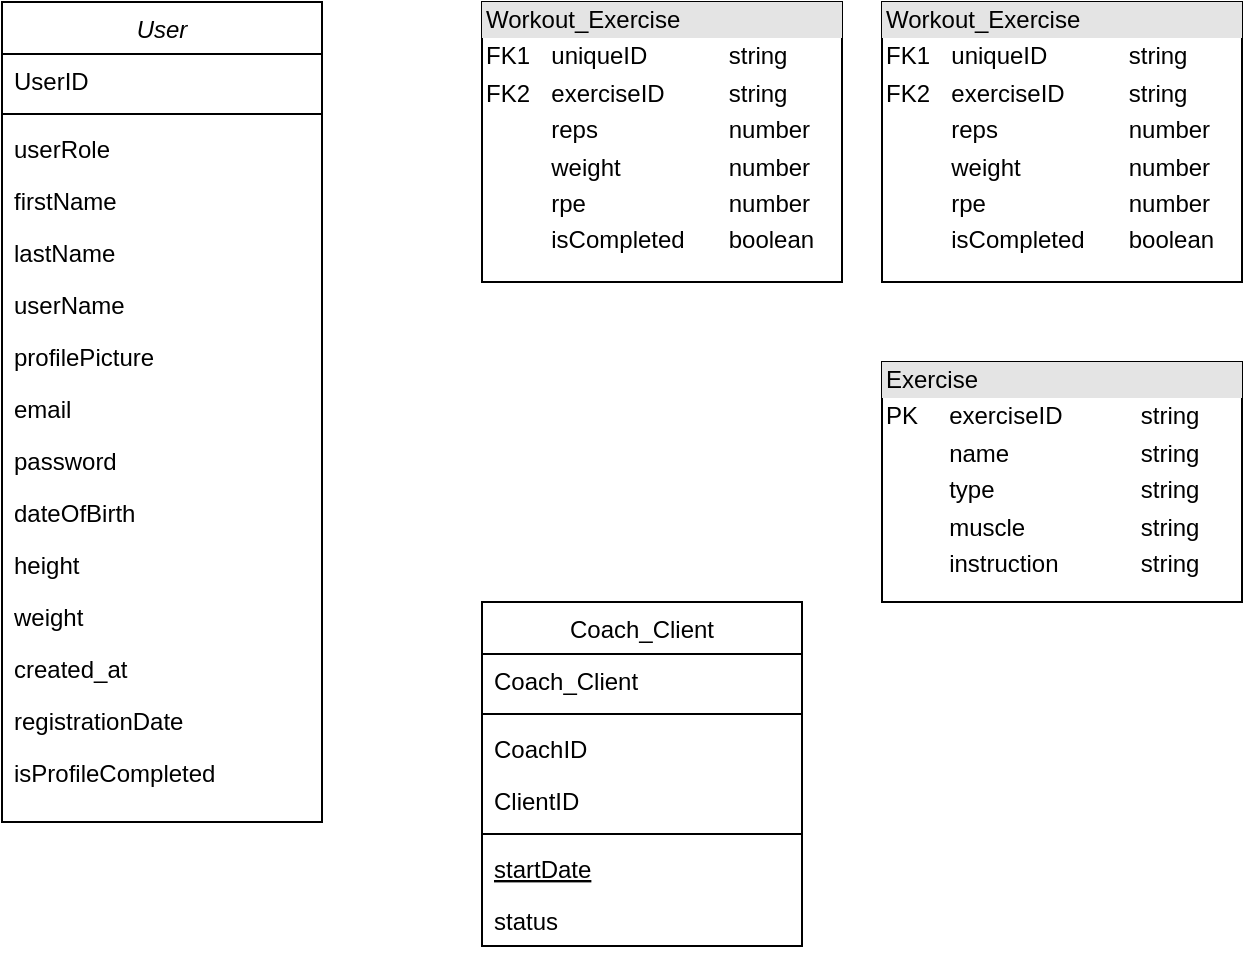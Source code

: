 <mxfile version="24.7.4">
  <diagram id="C5RBs43oDa-KdzZeNtuy" name="Page-1">
    <mxGraphModel dx="438" dy="233" grid="1" gridSize="10" guides="1" tooltips="1" connect="1" arrows="1" fold="1" page="1" pageScale="1" pageWidth="827" pageHeight="1169" math="0" shadow="0">
      <root>
        <mxCell id="WIyWlLk6GJQsqaUBKTNV-0" />
        <mxCell id="WIyWlLk6GJQsqaUBKTNV-1" parent="WIyWlLk6GJQsqaUBKTNV-0" />
        <mxCell id="zkfFHV4jXpPFQw0GAbJ--0" value="User" style="swimlane;fontStyle=2;align=center;verticalAlign=top;childLayout=stackLayout;horizontal=1;startSize=26;horizontalStack=0;resizeParent=1;resizeLast=0;collapsible=1;marginBottom=0;rounded=0;shadow=0;strokeWidth=1;" parent="WIyWlLk6GJQsqaUBKTNV-1" vertex="1">
          <mxGeometry x="80" y="40" width="160" height="410" as="geometry">
            <mxRectangle x="230" y="140" width="160" height="26" as="alternateBounds" />
          </mxGeometry>
        </mxCell>
        <mxCell id="zkfFHV4jXpPFQw0GAbJ--3" value="UserID" style="text;align=left;verticalAlign=top;spacingLeft=4;spacingRight=4;overflow=hidden;rotatable=0;points=[[0,0.5],[1,0.5]];portConstraint=eastwest;rounded=0;shadow=0;html=0;" parent="zkfFHV4jXpPFQw0GAbJ--0" vertex="1">
          <mxGeometry y="26" width="160" height="26" as="geometry" />
        </mxCell>
        <mxCell id="zkfFHV4jXpPFQw0GAbJ--4" value="" style="line;html=1;strokeWidth=1;align=left;verticalAlign=middle;spacingTop=-1;spacingLeft=3;spacingRight=3;rotatable=0;labelPosition=right;points=[];portConstraint=eastwest;" parent="zkfFHV4jXpPFQw0GAbJ--0" vertex="1">
          <mxGeometry y="52" width="160" height="8" as="geometry" />
        </mxCell>
        <mxCell id="USGIPVbazpaZVFJs4EoO-24" value="userRole" style="text;align=left;verticalAlign=top;spacingLeft=4;spacingRight=4;overflow=hidden;rotatable=0;points=[[0,0.5],[1,0.5]];portConstraint=eastwest;" vertex="1" parent="zkfFHV4jXpPFQw0GAbJ--0">
          <mxGeometry y="60" width="160" height="26" as="geometry" />
        </mxCell>
        <mxCell id="zkfFHV4jXpPFQw0GAbJ--5" value="firstName" style="text;align=left;verticalAlign=top;spacingLeft=4;spacingRight=4;overflow=hidden;rotatable=0;points=[[0,0.5],[1,0.5]];portConstraint=eastwest;" parent="zkfFHV4jXpPFQw0GAbJ--0" vertex="1">
          <mxGeometry y="86" width="160" height="26" as="geometry" />
        </mxCell>
        <mxCell id="USGIPVbazpaZVFJs4EoO-0" value="lastName" style="text;align=left;verticalAlign=top;spacingLeft=4;spacingRight=4;overflow=hidden;rotatable=0;points=[[0,0.5],[1,0.5]];portConstraint=eastwest;" vertex="1" parent="zkfFHV4jXpPFQw0GAbJ--0">
          <mxGeometry y="112" width="160" height="26" as="geometry" />
        </mxCell>
        <mxCell id="USGIPVbazpaZVFJs4EoO-1" value="userName" style="text;align=left;verticalAlign=top;spacingLeft=4;spacingRight=4;overflow=hidden;rotatable=0;points=[[0,0.5],[1,0.5]];portConstraint=eastwest;" vertex="1" parent="zkfFHV4jXpPFQw0GAbJ--0">
          <mxGeometry y="138" width="160" height="26" as="geometry" />
        </mxCell>
        <mxCell id="USGIPVbazpaZVFJs4EoO-2" value="profilePicture" style="text;align=left;verticalAlign=top;spacingLeft=4;spacingRight=4;overflow=hidden;rotatable=0;points=[[0,0.5],[1,0.5]];portConstraint=eastwest;" vertex="1" parent="zkfFHV4jXpPFQw0GAbJ--0">
          <mxGeometry y="164" width="160" height="26" as="geometry" />
        </mxCell>
        <mxCell id="USGIPVbazpaZVFJs4EoO-4" value="email" style="text;align=left;verticalAlign=top;spacingLeft=4;spacingRight=4;overflow=hidden;rotatable=0;points=[[0,0.5],[1,0.5]];portConstraint=eastwest;" vertex="1" parent="zkfFHV4jXpPFQw0GAbJ--0">
          <mxGeometry y="190" width="160" height="26" as="geometry" />
        </mxCell>
        <mxCell id="USGIPVbazpaZVFJs4EoO-5" value="password" style="text;align=left;verticalAlign=top;spacingLeft=4;spacingRight=4;overflow=hidden;rotatable=0;points=[[0,0.5],[1,0.5]];portConstraint=eastwest;" vertex="1" parent="zkfFHV4jXpPFQw0GAbJ--0">
          <mxGeometry y="216" width="160" height="26" as="geometry" />
        </mxCell>
        <mxCell id="USGIPVbazpaZVFJs4EoO-6" value="dateOfBirth" style="text;align=left;verticalAlign=top;spacingLeft=4;spacingRight=4;overflow=hidden;rotatable=0;points=[[0,0.5],[1,0.5]];portConstraint=eastwest;" vertex="1" parent="zkfFHV4jXpPFQw0GAbJ--0">
          <mxGeometry y="242" width="160" height="26" as="geometry" />
        </mxCell>
        <mxCell id="USGIPVbazpaZVFJs4EoO-8" value="height" style="text;align=left;verticalAlign=top;spacingLeft=4;spacingRight=4;overflow=hidden;rotatable=0;points=[[0,0.5],[1,0.5]];portConstraint=eastwest;" vertex="1" parent="zkfFHV4jXpPFQw0GAbJ--0">
          <mxGeometry y="268" width="160" height="26" as="geometry" />
        </mxCell>
        <mxCell id="USGIPVbazpaZVFJs4EoO-9" value="weight" style="text;align=left;verticalAlign=top;spacingLeft=4;spacingRight=4;overflow=hidden;rotatable=0;points=[[0,0.5],[1,0.5]];portConstraint=eastwest;" vertex="1" parent="zkfFHV4jXpPFQw0GAbJ--0">
          <mxGeometry y="294" width="160" height="26" as="geometry" />
        </mxCell>
        <mxCell id="USGIPVbazpaZVFJs4EoO-10" value="created_at" style="text;align=left;verticalAlign=top;spacingLeft=4;spacingRight=4;overflow=hidden;rotatable=0;points=[[0,0.5],[1,0.5]];portConstraint=eastwest;" vertex="1" parent="zkfFHV4jXpPFQw0GAbJ--0">
          <mxGeometry y="320" width="160" height="26" as="geometry" />
        </mxCell>
        <mxCell id="USGIPVbazpaZVFJs4EoO-11" value="registrationDate" style="text;align=left;verticalAlign=top;spacingLeft=4;spacingRight=4;overflow=hidden;rotatable=0;points=[[0,0.5],[1,0.5]];portConstraint=eastwest;" vertex="1" parent="zkfFHV4jXpPFQw0GAbJ--0">
          <mxGeometry y="346" width="160" height="26" as="geometry" />
        </mxCell>
        <mxCell id="USGIPVbazpaZVFJs4EoO-12" value="isProfileCompleted" style="text;align=left;verticalAlign=top;spacingLeft=4;spacingRight=4;overflow=hidden;rotatable=0;points=[[0,0.5],[1,0.5]];portConstraint=eastwest;" vertex="1" parent="zkfFHV4jXpPFQw0GAbJ--0">
          <mxGeometry y="372" width="160" height="26" as="geometry" />
        </mxCell>
        <mxCell id="zkfFHV4jXpPFQw0GAbJ--6" value="Coach_Client" style="swimlane;fontStyle=0;align=center;verticalAlign=top;childLayout=stackLayout;horizontal=1;startSize=26;horizontalStack=0;resizeParent=1;resizeLast=0;collapsible=1;marginBottom=0;rounded=0;shadow=0;strokeWidth=1;" parent="WIyWlLk6GJQsqaUBKTNV-1" vertex="1">
          <mxGeometry x="320" y="340" width="160" height="172" as="geometry">
            <mxRectangle x="130" y="380" width="160" height="26" as="alternateBounds" />
          </mxGeometry>
        </mxCell>
        <mxCell id="zkfFHV4jXpPFQw0GAbJ--7" value="Coach_Client" style="text;align=left;verticalAlign=top;spacingLeft=4;spacingRight=4;overflow=hidden;rotatable=0;points=[[0,0.5],[1,0.5]];portConstraint=eastwest;" parent="zkfFHV4jXpPFQw0GAbJ--6" vertex="1">
          <mxGeometry y="26" width="160" height="26" as="geometry" />
        </mxCell>
        <mxCell id="USGIPVbazpaZVFJs4EoO-31" value="" style="line;html=1;strokeWidth=1;align=left;verticalAlign=middle;spacingTop=-1;spacingLeft=3;spacingRight=3;rotatable=0;labelPosition=right;points=[];portConstraint=eastwest;" vertex="1" parent="zkfFHV4jXpPFQw0GAbJ--6">
          <mxGeometry y="52" width="160" height="8" as="geometry" />
        </mxCell>
        <mxCell id="zkfFHV4jXpPFQw0GAbJ--8" value="CoachID" style="text;align=left;verticalAlign=top;spacingLeft=4;spacingRight=4;overflow=hidden;rotatable=0;points=[[0,0.5],[1,0.5]];portConstraint=eastwest;rounded=0;shadow=0;html=0;" parent="zkfFHV4jXpPFQw0GAbJ--6" vertex="1">
          <mxGeometry y="60" width="160" height="26" as="geometry" />
        </mxCell>
        <mxCell id="USGIPVbazpaZVFJs4EoO-32" value="ClientID" style="text;align=left;verticalAlign=top;spacingLeft=4;spacingRight=4;overflow=hidden;rotatable=0;points=[[0,0.5],[1,0.5]];portConstraint=eastwest;rounded=0;shadow=0;html=0;" vertex="1" parent="zkfFHV4jXpPFQw0GAbJ--6">
          <mxGeometry y="86" width="160" height="26" as="geometry" />
        </mxCell>
        <mxCell id="zkfFHV4jXpPFQw0GAbJ--9" value="" style="line;html=1;strokeWidth=1;align=left;verticalAlign=middle;spacingTop=-1;spacingLeft=3;spacingRight=3;rotatable=0;labelPosition=right;points=[];portConstraint=eastwest;" parent="zkfFHV4jXpPFQw0GAbJ--6" vertex="1">
          <mxGeometry y="112" width="160" height="8" as="geometry" />
        </mxCell>
        <mxCell id="zkfFHV4jXpPFQw0GAbJ--10" value="startDate" style="text;align=left;verticalAlign=top;spacingLeft=4;spacingRight=4;overflow=hidden;rotatable=0;points=[[0,0.5],[1,0.5]];portConstraint=eastwest;fontStyle=4" parent="zkfFHV4jXpPFQw0GAbJ--6" vertex="1">
          <mxGeometry y="120" width="160" height="26" as="geometry" />
        </mxCell>
        <mxCell id="zkfFHV4jXpPFQw0GAbJ--11" value="status" style="text;align=left;verticalAlign=top;spacingLeft=4;spacingRight=4;overflow=hidden;rotatable=0;points=[[0,0.5],[1,0.5]];portConstraint=eastwest;" parent="zkfFHV4jXpPFQw0GAbJ--6" vertex="1">
          <mxGeometry y="146" width="160" height="26" as="geometry" />
        </mxCell>
        <mxCell id="USGIPVbazpaZVFJs4EoO-49" value="&lt;div style=&quot;box-sizing:border-box;width:100%;background:#e4e4e4;padding:2px;&quot;&gt;Workout_Exercise&lt;br&gt;&lt;/div&gt;&lt;table style=&quot;width:100%;font-size:1em;&quot; cellpadding=&quot;2&quot; cellspacing=&quot;0&quot;&gt;&lt;tbody&gt;&lt;tr&gt;&lt;td&gt;FK1&lt;br&gt;&lt;/td&gt;&lt;td&gt;uniqueID&lt;br&gt;&lt;/td&gt;&lt;td&gt;string&lt;br&gt;&lt;/td&gt;&lt;/tr&gt;&lt;tr&gt;&lt;td&gt;FK2&lt;/td&gt;&lt;td&gt;exerciseID&lt;/td&gt;&lt;td&gt;string&lt;br&gt;&lt;/td&gt;&lt;/tr&gt;&lt;tr&gt;&lt;td&gt;&lt;/td&gt;&lt;td&gt;reps&lt;/td&gt;&lt;td&gt;number&lt;br&gt;&lt;/td&gt;&lt;/tr&gt;&lt;tr&gt;&lt;td&gt;&lt;br&gt;&lt;/td&gt;&lt;td&gt;weight&lt;br&gt;&lt;/td&gt;&lt;td&gt;number&lt;br&gt;&lt;/td&gt;&lt;/tr&gt;&lt;tr&gt;&lt;td&gt;&lt;br&gt;&lt;/td&gt;&lt;td&gt;rpe&lt;br&gt;&lt;/td&gt;&lt;td&gt;number&lt;br&gt;&lt;/td&gt;&lt;/tr&gt;&lt;tr&gt;&lt;td&gt;&lt;br&gt;&lt;/td&gt;&lt;td&gt;isCompleted&lt;br&gt;&lt;/td&gt;&lt;td&gt;boolean&lt;br&gt;&lt;/td&gt;&lt;/tr&gt;&lt;/tbody&gt;&lt;/table&gt;" style="verticalAlign=top;align=left;overflow=fill;html=1;whiteSpace=wrap;" vertex="1" parent="WIyWlLk6GJQsqaUBKTNV-1">
          <mxGeometry x="520" y="40" width="180" height="140" as="geometry" />
        </mxCell>
        <mxCell id="USGIPVbazpaZVFJs4EoO-50" value="&lt;div style=&quot;box-sizing:border-box;width:100%;background:#e4e4e4;padding:2px;&quot;&gt;Exercise&lt;br&gt;&lt;/div&gt;&lt;table style=&quot;width:100%;font-size:1em;&quot; cellpadding=&quot;2&quot; cellspacing=&quot;0&quot;&gt;&lt;tbody&gt;&lt;tr&gt;&lt;td&gt;PK&lt;br&gt;&lt;/td&gt;&lt;td&gt;exerciseID&lt;br&gt;&lt;/td&gt;&lt;td&gt;string&lt;br&gt;&lt;/td&gt;&lt;/tr&gt;&lt;tr&gt;&lt;td&gt;&lt;br&gt;&lt;/td&gt;&lt;td&gt;name&lt;/td&gt;&lt;td&gt;string&lt;br&gt;&lt;/td&gt;&lt;/tr&gt;&lt;tr&gt;&lt;td&gt;&lt;/td&gt;&lt;td&gt;type&lt;br&gt;&lt;/td&gt;&lt;td&gt;string&lt;/td&gt;&lt;/tr&gt;&lt;tr&gt;&lt;td&gt;&lt;br&gt;&lt;/td&gt;&lt;td&gt;muscle&lt;br&gt;&lt;/td&gt;&lt;td&gt;string&lt;/td&gt;&lt;/tr&gt;&lt;tr&gt;&lt;td&gt;&lt;br&gt;&lt;/td&gt;&lt;td&gt;instruction&lt;br&gt;&lt;/td&gt;&lt;td&gt;string&lt;/td&gt;&lt;/tr&gt;&lt;/tbody&gt;&lt;/table&gt;" style="verticalAlign=top;align=left;overflow=fill;html=1;whiteSpace=wrap;" vertex="1" parent="WIyWlLk6GJQsqaUBKTNV-1">
          <mxGeometry x="520" y="220" width="180" height="120" as="geometry" />
        </mxCell>
        <mxCell id="USGIPVbazpaZVFJs4EoO-51" value="&lt;div style=&quot;box-sizing:border-box;width:100%;background:#e4e4e4;padding:2px;&quot;&gt;Workout_Exercise&lt;br&gt;&lt;/div&gt;&lt;table style=&quot;width:100%;font-size:1em;&quot; cellpadding=&quot;2&quot; cellspacing=&quot;0&quot;&gt;&lt;tbody&gt;&lt;tr&gt;&lt;td&gt;FK1&lt;br&gt;&lt;/td&gt;&lt;td&gt;uniqueID&lt;br&gt;&lt;/td&gt;&lt;td&gt;string&lt;br&gt;&lt;/td&gt;&lt;/tr&gt;&lt;tr&gt;&lt;td&gt;FK2&lt;/td&gt;&lt;td&gt;exerciseID&lt;/td&gt;&lt;td&gt;string&lt;br&gt;&lt;/td&gt;&lt;/tr&gt;&lt;tr&gt;&lt;td&gt;&lt;/td&gt;&lt;td&gt;reps&lt;/td&gt;&lt;td&gt;number&lt;br&gt;&lt;/td&gt;&lt;/tr&gt;&lt;tr&gt;&lt;td&gt;&lt;br&gt;&lt;/td&gt;&lt;td&gt;weight&lt;br&gt;&lt;/td&gt;&lt;td&gt;number&lt;br&gt;&lt;/td&gt;&lt;/tr&gt;&lt;tr&gt;&lt;td&gt;&lt;br&gt;&lt;/td&gt;&lt;td&gt;rpe&lt;br&gt;&lt;/td&gt;&lt;td&gt;number&lt;br&gt;&lt;/td&gt;&lt;/tr&gt;&lt;tr&gt;&lt;td&gt;&lt;br&gt;&lt;/td&gt;&lt;td&gt;isCompleted&lt;br&gt;&lt;/td&gt;&lt;td&gt;boolean&lt;br&gt;&lt;/td&gt;&lt;/tr&gt;&lt;/tbody&gt;&lt;/table&gt;" style="verticalAlign=top;align=left;overflow=fill;html=1;whiteSpace=wrap;" vertex="1" parent="WIyWlLk6GJQsqaUBKTNV-1">
          <mxGeometry x="320" y="40" width="180" height="140" as="geometry" />
        </mxCell>
      </root>
    </mxGraphModel>
  </diagram>
</mxfile>
